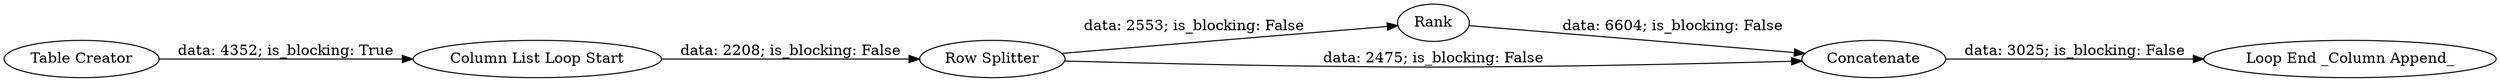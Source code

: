 digraph {
	"-9129120479630064347_2" [label="Column List Loop Start"]
	"-9129120479630064347_5" [label="Loop End _Column Append_"]
	"-9129120479630064347_3" [label=Rank]
	"-9129120479630064347_4" [label=Concatenate]
	"-9129120479630064347_1" [label="Table Creator"]
	"-9129120479630064347_6" [label="Row Splitter"]
	"-9129120479630064347_2" -> "-9129120479630064347_6" [label="data: 2208; is_blocking: False"]
	"-9129120479630064347_6" -> "-9129120479630064347_4" [label="data: 2475; is_blocking: False"]
	"-9129120479630064347_6" -> "-9129120479630064347_3" [label="data: 2553; is_blocking: False"]
	"-9129120479630064347_1" -> "-9129120479630064347_2" [label="data: 4352; is_blocking: True"]
	"-9129120479630064347_3" -> "-9129120479630064347_4" [label="data: 6604; is_blocking: False"]
	"-9129120479630064347_4" -> "-9129120479630064347_5" [label="data: 3025; is_blocking: False"]
	rankdir=LR
}
